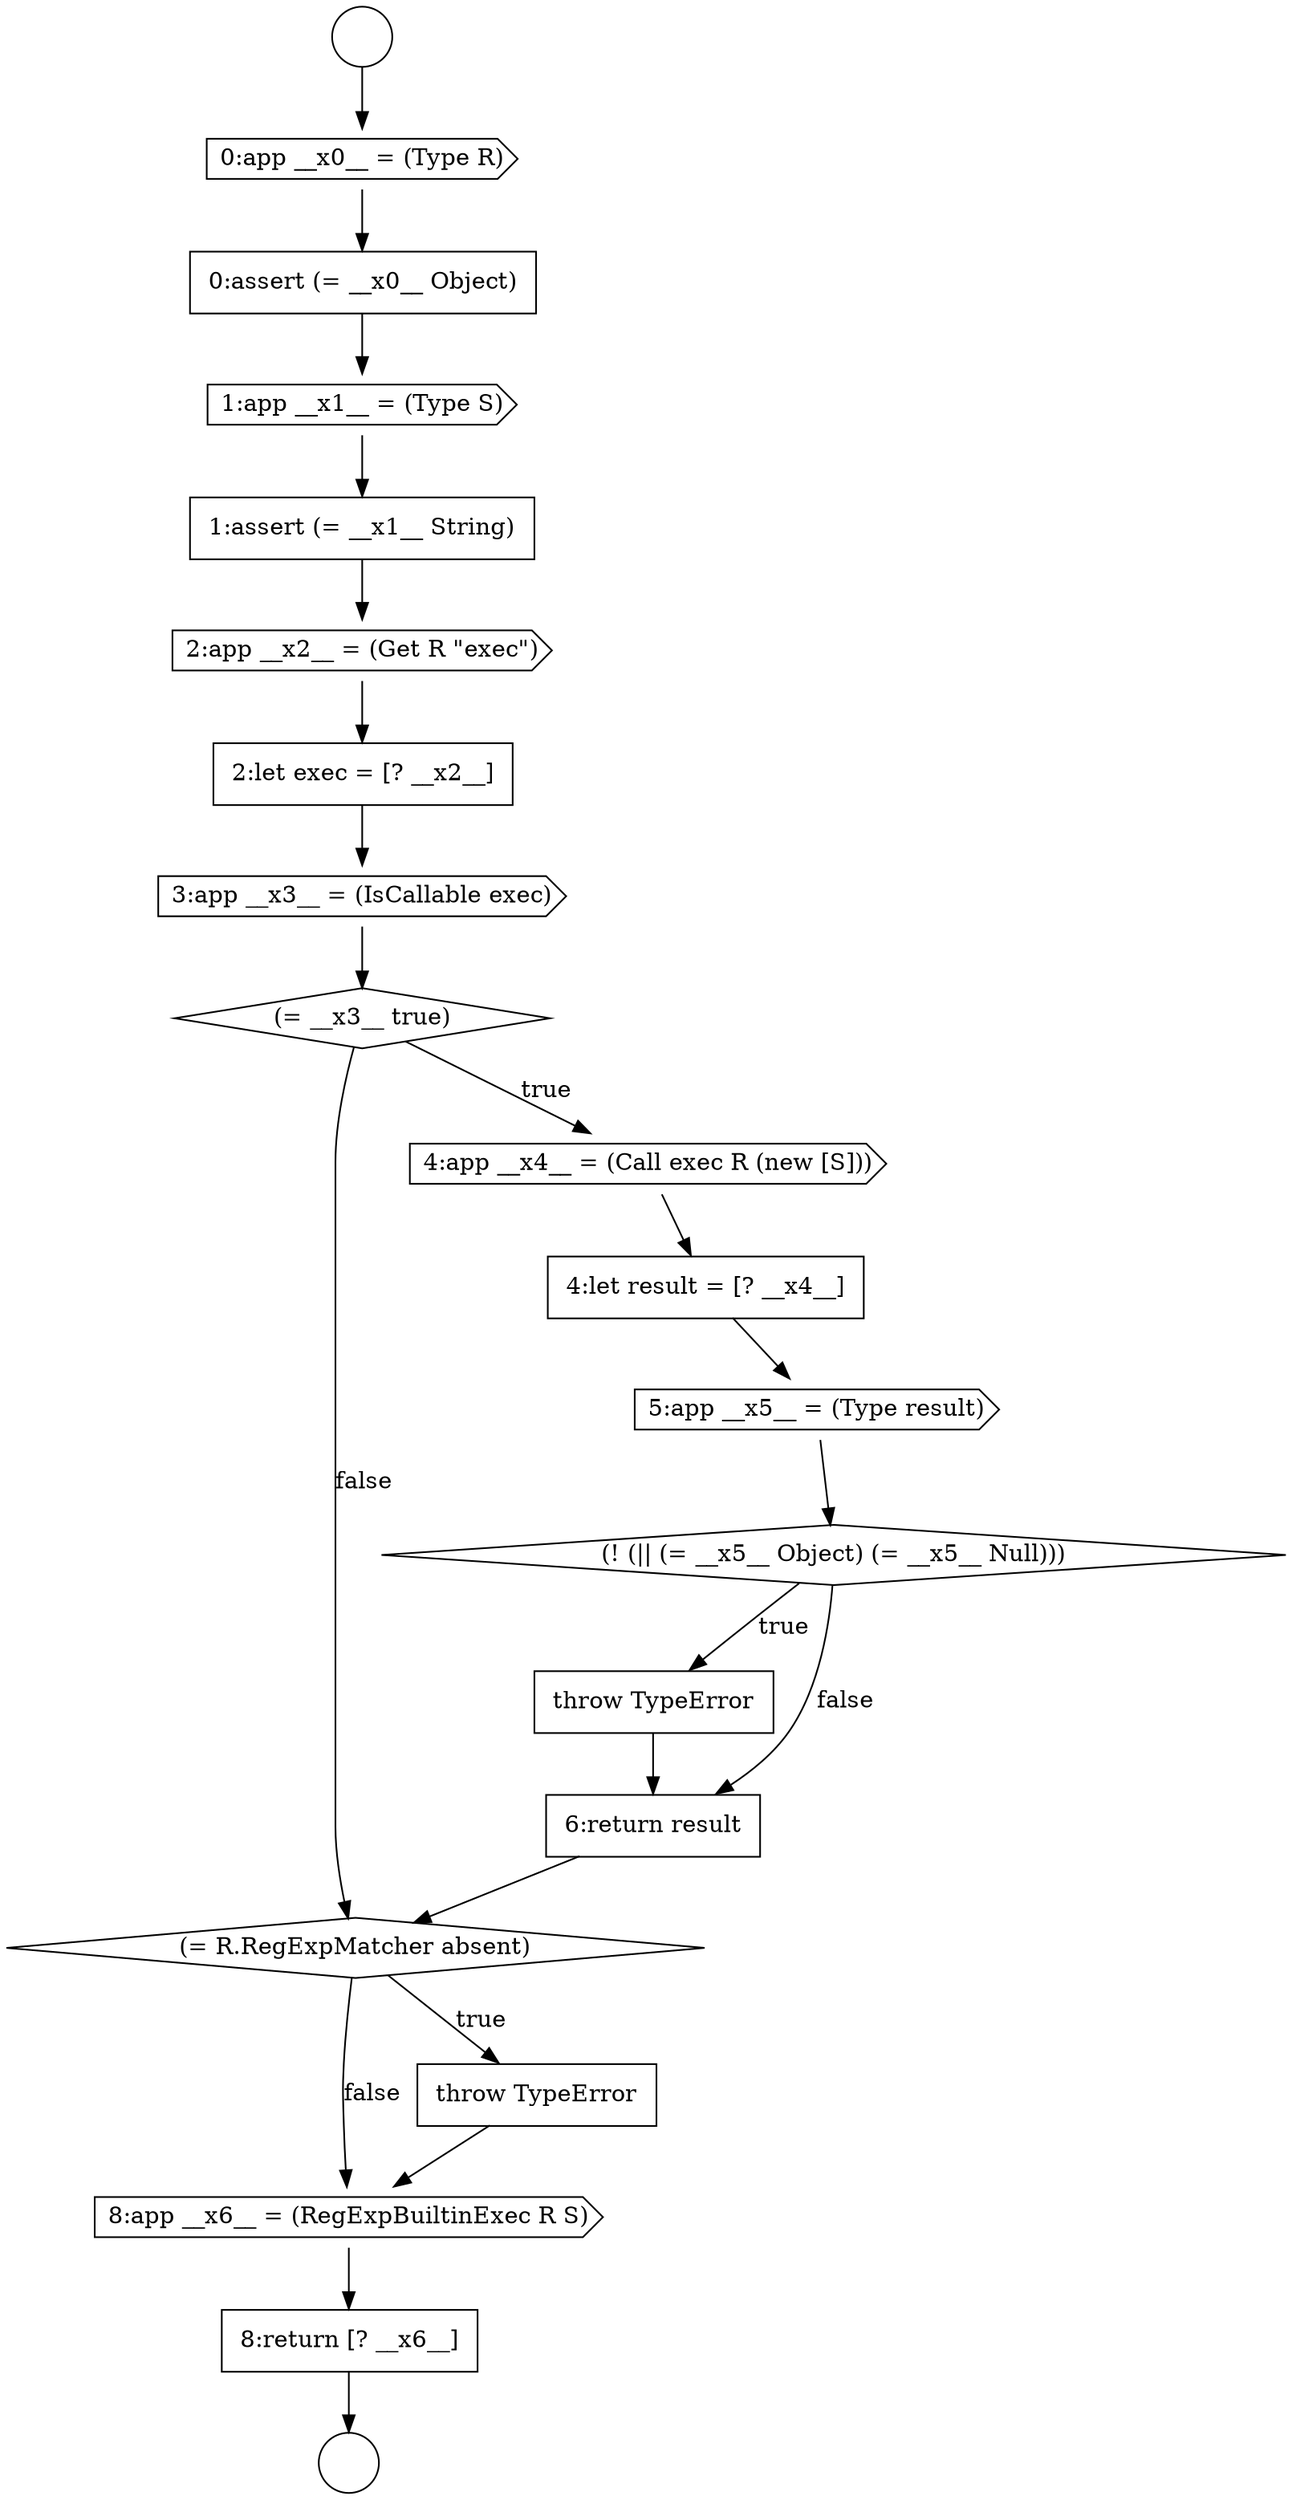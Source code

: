 digraph {
  node13933 [shape=cds, label=<<font color="black">2:app __x2__ = (Get R &quot;exec&quot;)</font>> color="black" fillcolor="white" style=filled]
  node13938 [shape=none, margin=0, label=<<font color="black">
    <table border="0" cellborder="1" cellspacing="0" cellpadding="10">
      <tr><td align="left">4:let result = [? __x4__]</td></tr>
    </table>
  </font>> color="black" fillcolor="white" style=filled]
  node13936 [shape=diamond, label=<<font color="black">(= __x3__ true)</font>> color="black" fillcolor="white" style=filled]
  node13928 [shape=circle label=" " color="black" fillcolor="white" style=filled]
  node13943 [shape=diamond, label=<<font color="black">(= R.RegExpMatcher absent)</font>> color="black" fillcolor="white" style=filled]
  node13932 [shape=none, margin=0, label=<<font color="black">
    <table border="0" cellborder="1" cellspacing="0" cellpadding="10">
      <tr><td align="left">1:assert (= __x1__ String)</td></tr>
    </table>
  </font>> color="black" fillcolor="white" style=filled]
  node13935 [shape=cds, label=<<font color="black">3:app __x3__ = (IsCallable exec)</font>> color="black" fillcolor="white" style=filled]
  node13945 [shape=cds, label=<<font color="black">8:app __x6__ = (RegExpBuiltinExec R S)</font>> color="black" fillcolor="white" style=filled]
  node13944 [shape=none, margin=0, label=<<font color="black">
    <table border="0" cellborder="1" cellspacing="0" cellpadding="10">
      <tr><td align="left">throw TypeError</td></tr>
    </table>
  </font>> color="black" fillcolor="white" style=filled]
  node13931 [shape=cds, label=<<font color="black">1:app __x1__ = (Type S)</font>> color="black" fillcolor="white" style=filled]
  node13934 [shape=none, margin=0, label=<<font color="black">
    <table border="0" cellborder="1" cellspacing="0" cellpadding="10">
      <tr><td align="left">2:let exec = [? __x2__]</td></tr>
    </table>
  </font>> color="black" fillcolor="white" style=filled]
  node13929 [shape=cds, label=<<font color="black">0:app __x0__ = (Type R)</font>> color="black" fillcolor="white" style=filled]
  node13941 [shape=none, margin=0, label=<<font color="black">
    <table border="0" cellborder="1" cellspacing="0" cellpadding="10">
      <tr><td align="left">throw TypeError</td></tr>
    </table>
  </font>> color="black" fillcolor="white" style=filled]
  node13937 [shape=cds, label=<<font color="black">4:app __x4__ = (Call exec R (new [S]))</font>> color="black" fillcolor="white" style=filled]
  node13942 [shape=none, margin=0, label=<<font color="black">
    <table border="0" cellborder="1" cellspacing="0" cellpadding="10">
      <tr><td align="left">6:return result</td></tr>
    </table>
  </font>> color="black" fillcolor="white" style=filled]
  node13927 [shape=circle label=" " color="black" fillcolor="white" style=filled]
  node13946 [shape=none, margin=0, label=<<font color="black">
    <table border="0" cellborder="1" cellspacing="0" cellpadding="10">
      <tr><td align="left">8:return [? __x6__]</td></tr>
    </table>
  </font>> color="black" fillcolor="white" style=filled]
  node13939 [shape=cds, label=<<font color="black">5:app __x5__ = (Type result)</font>> color="black" fillcolor="white" style=filled]
  node13930 [shape=none, margin=0, label=<<font color="black">
    <table border="0" cellborder="1" cellspacing="0" cellpadding="10">
      <tr><td align="left">0:assert (= __x0__ Object)</td></tr>
    </table>
  </font>> color="black" fillcolor="white" style=filled]
  node13940 [shape=diamond, label=<<font color="black">(! (|| (= __x5__ Object) (= __x5__ Null)))</font>> color="black" fillcolor="white" style=filled]
  node13944 -> node13945 [ color="black"]
  node13942 -> node13943 [ color="black"]
  node13946 -> node13928 [ color="black"]
  node13937 -> node13938 [ color="black"]
  node13930 -> node13931 [ color="black"]
  node13927 -> node13929 [ color="black"]
  node13934 -> node13935 [ color="black"]
  node13929 -> node13930 [ color="black"]
  node13931 -> node13932 [ color="black"]
  node13945 -> node13946 [ color="black"]
  node13943 -> node13944 [label=<<font color="black">true</font>> color="black"]
  node13943 -> node13945 [label=<<font color="black">false</font>> color="black"]
  node13940 -> node13941 [label=<<font color="black">true</font>> color="black"]
  node13940 -> node13942 [label=<<font color="black">false</font>> color="black"]
  node13933 -> node13934 [ color="black"]
  node13932 -> node13933 [ color="black"]
  node13941 -> node13942 [ color="black"]
  node13939 -> node13940 [ color="black"]
  node13938 -> node13939 [ color="black"]
  node13935 -> node13936 [ color="black"]
  node13936 -> node13937 [label=<<font color="black">true</font>> color="black"]
  node13936 -> node13943 [label=<<font color="black">false</font>> color="black"]
}
